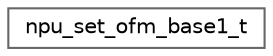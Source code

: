 digraph "Graphical Class Hierarchy"
{
 // LATEX_PDF_SIZE
  bgcolor="transparent";
  edge [fontname=Helvetica,fontsize=10,labelfontname=Helvetica,labelfontsize=10];
  node [fontname=Helvetica,fontsize=10,shape=box,height=0.2,width=0.4];
  rankdir="LR";
  Node0 [id="Node000000",label="npu_set_ofm_base1_t",height=0.2,width=0.4,color="grey40", fillcolor="white", style="filled",URL="$structnpu__set__ofm__base1__t.html",tooltip=" "];
}
